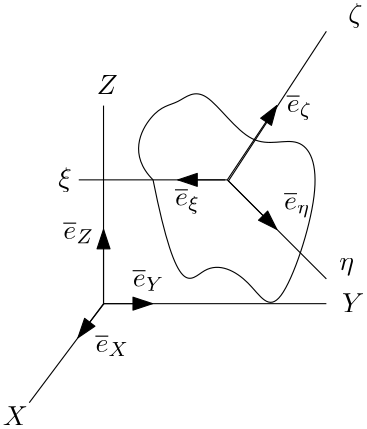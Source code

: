 <?xml version="1.0"?>
<!DOCTYPE ipe SYSTEM "ipe.dtd">
<ipe version="70206" creator="Ipe 7.2.7">
<info created="D:20180106235755" modified="D:20180106235755"/>
<ipestyle name="basic">
<symbol name="arrow/arc(spx)">
<path stroke="sym-stroke" fill="sym-stroke" pen="sym-pen">
0 0 m
-1 0.333 l
-1 -0.333 l
h
</path>
</symbol>
<symbol name="arrow/farc(spx)">
<path stroke="sym-stroke" fill="white" pen="sym-pen">
0 0 m
-1 0.333 l
-1 -0.333 l
h
</path>
</symbol>
<symbol name="arrow/ptarc(spx)">
<path stroke="sym-stroke" fill="sym-stroke" pen="sym-pen">
0 0 m
-1 0.333 l
-0.8 0 l
-1 -0.333 l
h
</path>
</symbol>
<symbol name="arrow/fptarc(spx)">
<path stroke="sym-stroke" fill="white" pen="sym-pen">
0 0 m
-1 0.333 l
-0.8 0 l
-1 -0.333 l
h
</path>
</symbol>
<symbol name="mark/circle(sx)" transformations="translations">
<path fill="sym-stroke">
0.6 0 0 0.6 0 0 e
0.4 0 0 0.4 0 0 e
</path>
</symbol>
<symbol name="mark/disk(sx)" transformations="translations">
<path fill="sym-stroke">
0.6 0 0 0.6 0 0 e
</path>
</symbol>
<symbol name="mark/fdisk(sfx)" transformations="translations">
<group>
<path fill="sym-fill">
0.5 0 0 0.5 0 0 e
</path>
<path fill="sym-stroke" fillrule="eofill">
0.6 0 0 0.6 0 0 e
0.4 0 0 0.4 0 0 e
</path>
</group>
</symbol>
<symbol name="mark/box(sx)" transformations="translations">
<path fill="sym-stroke" fillrule="eofill">
-0.6 -0.6 m
0.6 -0.6 l
0.6 0.6 l
-0.6 0.6 l
h
-0.4 -0.4 m
0.4 -0.4 l
0.4 0.4 l
-0.4 0.4 l
h
</path>
</symbol>
<symbol name="mark/square(sx)" transformations="translations">
<path fill="sym-stroke">
-0.6 -0.6 m
0.6 -0.6 l
0.6 0.6 l
-0.6 0.6 l
h
</path>
</symbol>
<symbol name="mark/fsquare(sfx)" transformations="translations">
<group>
<path fill="sym-fill">
-0.5 -0.5 m
0.5 -0.5 l
0.5 0.5 l
-0.5 0.5 l
h
</path>
<path fill="sym-stroke" fillrule="eofill">
-0.6 -0.6 m
0.6 -0.6 l
0.6 0.6 l
-0.6 0.6 l
h
-0.4 -0.4 m
0.4 -0.4 l
0.4 0.4 l
-0.4 0.4 l
h
</path>
</group>
</symbol>
<symbol name="mark/cross(sx)" transformations="translations">
<group>
<path fill="sym-stroke">
-0.43 -0.57 m
0.57 0.43 l
0.43 0.57 l
-0.57 -0.43 l
h
</path>
<path fill="sym-stroke">
-0.43 0.57 m
0.57 -0.43 l
0.43 -0.57 l
-0.57 0.43 l
h
</path>
</group>
</symbol>
<symbol name="arrow/fnormal(spx)">
<path stroke="sym-stroke" fill="white" pen="sym-pen">
0 0 m
-1 0.333 l
-1 -0.333 l
h
</path>
</symbol>
<symbol name="arrow/pointed(spx)">
<path stroke="sym-stroke" fill="sym-stroke" pen="sym-pen">
0 0 m
-1 0.333 l
-0.8 0 l
-1 -0.333 l
h
</path>
</symbol>
<symbol name="arrow/fpointed(spx)">
<path stroke="sym-stroke" fill="white" pen="sym-pen">
0 0 m
-1 0.333 l
-0.8 0 l
-1 -0.333 l
h
</path>
</symbol>
<symbol name="arrow/linear(spx)">
<path stroke="sym-stroke" pen="sym-pen">
-1 0.333 m
0 0 l
-1 -0.333 l
</path>
</symbol>
<symbol name="arrow/fdouble(spx)">
<path stroke="sym-stroke" fill="white" pen="sym-pen">
0 0 m
-1 0.333 l
-1 -0.333 l
h
-1 0 m
-2 0.333 l
-2 -0.333 l
h
</path>
</symbol>
<symbol name="arrow/double(spx)">
<path stroke="sym-stroke" fill="sym-stroke" pen="sym-pen">
0 0 m
-1 0.333 l
-1 -0.333 l
h
-1 0 m
-2 0.333 l
-2 -0.333 l
h
</path>
</symbol>
<pen name="heavier" value="0.8"/>
<pen name="fat" value="1.2"/>
<pen name="ultrafat" value="2"/>
<symbolsize name="large" value="5"/>
<symbolsize name="small" value="2"/>
<symbolsize name="tiny" value="1.1"/>
<arrowsize name="large" value="10"/>
<arrowsize name="small" value="5"/>
<arrowsize name="tiny" value="3"/>
<color name="red" value="1 0 0"/>
<color name="green" value="0 1 0"/>
<color name="blue" value="0 0 1"/>
<color name="yellow" value="1 1 0"/>
<color name="orange" value="1 0.647 0"/>
<color name="gold" value="1 0.843 0"/>
<color name="purple" value="0.627 0.125 0.941"/>
<color name="gray" value="0.745"/>
<color name="brown" value="0.647 0.165 0.165"/>
<color name="navy" value="0 0 0.502"/>
<color name="pink" value="1 0.753 0.796"/>
<color name="seagreen" value="0.18 0.545 0.341"/>
<color name="turquoise" value="0.251 0.878 0.816"/>
<color name="violet" value="0.933 0.51 0.933"/>
<color name="darkblue" value="0 0 0.545"/>
<color name="darkcyan" value="0 0.545 0.545"/>
<color name="darkgray" value="0.663"/>
<color name="darkgreen" value="0 0.392 0"/>
<color name="darkmagenta" value="0.545 0 0.545"/>
<color name="darkorange" value="1 0.549 0"/>
<color name="darkred" value="0.545 0 0"/>
<color name="lightblue" value="0.678 0.847 0.902"/>
<color name="lightcyan" value="0.878 1 1"/>
<color name="lightgray" value="0.827"/>
<color name="lightgreen" value="0.565 0.933 0.565"/>
<color name="lightyellow" value="1 1 0.878"/>
<dashstyle name="dashed" value="[4] 0"/>
<dashstyle name="dotted" value="[1 3] 0"/>
<dashstyle name="dash dotted" value="[4 2 1 2] 0"/>
<dashstyle name="dash dot dotted" value="[4 2 1 2 1 2] 0"/>
<textsize name="large" value="\large"/>
<textsize name="Large" value="\Large"/>
<textsize name="LARGE" value="\LARGE"/>
<textsize name="huge" value="\huge"/>
<textsize name="Huge" value="\Huge"/>
<textsize name="small" value="\small"/>
<textsize name="footnote" value="\footnotesize"/>
<textsize name="tiny" value="\tiny"/>
<textstyle name="center" begin="\begin{center}" end="\end{center}"/>
<textstyle name="itemize" begin="\begin{itemize}" end="\end{itemize}"/>
<textstyle name="item" begin="\begin{itemize}\item{}" end="\end{itemize}"/>
<gridsize name="4 pts" value="4"/>
<gridsize name="8 pts (~3 mm)" value="8"/>
<gridsize name="16 pts (~6 mm)" value="16"/>
<gridsize name="32 pts (~12 mm)" value="32"/>
<gridsize name="10 pts (~3.5 mm)" value="10"/>
<gridsize name="20 pts (~7 mm)" value="20"/>
<gridsize name="14 pts (~5 mm)" value="14"/>
<gridsize name="28 pts (~10 mm)" value="28"/>
<gridsize name="56 pts (~20 mm)" value="56"/>
<anglesize name="90 deg" value="90"/>
<anglesize name="60 deg" value="60"/>
<anglesize name="45 deg" value="45"/>
<anglesize name="30 deg" value="30"/>
<anglesize name="22.5 deg" value="22.5"/>
<opacity name="10%" value="0.1"/>
<opacity name="30%" value="0.3"/>
<opacity name="50%" value="0.5"/>
<opacity name="75%" value="0.75"/>
<tiling name="falling" angle="-60" step="4" width="1"/>
<tiling name="rising" angle="30" step="4" width="1"/>
</ipestyle>
<page>
<layer name="alpha"/>
<view layers="alpha" active="alpha"/>
<path layer="alpha" matrix="0.557086 0 0 0.557086 49.6064 99.2127" stroke="black">
192 368 m
208 288
224 320
256 304
272 272
304 368
288 400
256 384
224 432
208 416
192 416
176 384
192 368 c
</path>
<path matrix="0.557086 0 0 0.557086 49.6064 99.2127" stroke="black">
160 416 m
160 288 l
160 288 l
</path>
<path matrix="0.557086 0 0 0.557086 49.6064 99.2127" stroke="black">
160 288 m
160 288 l
304 288 l
</path>
<path matrix="0.557086 0 0 0.557086 49.6064 99.2127" stroke="black">
160 288 m
112 224 l
</path>
<path matrix="0.557086 0 0 0.557086 49.6064 99.2127" stroke="black" arrow="normal/normal">
240 368 m
272 416 l
</path>
<path matrix="0.557086 0 0 0.557086 49.6064 99.2127" stroke="black" arrow="normal/normal">
240 368 m
272 336 l
</path>
<path matrix="0.557086 0 0 0.557086 49.6064 99.2127" stroke="black" arrow="normal/normal">
240 368 m
208 368 l
</path>
<path matrix="0.557086 0 0 0.557086 49.6064 99.2127" stroke="black" arrow="normal/normal">
160 288 m
160 336 l
</path>
<path matrix="0.557086 0 0 0.557086 49.6064 99.2127" stroke="black" arrow="normal/normal">
160.301 288 m
143.485 265.98 l
</path>
<path matrix="0.557086 0 0 0.557086 49.6064 99.2127" stroke="black" arrow="normal/normal">
160.301 288 m
191.608 288 l
</path>
<path matrix="0.557086 0 0 0.557086 49.6064 99.2127" stroke="black">
240.367 367.633 m
304 304 l
</path>
<path matrix="0.557086 0 0 0.557086 49.6064 99.2127" stroke="black">
238.568 368 m
144 368 l
</path>
<path matrix="0.557086 0 0 0.557086 49.6064 99.2127" stroke="black">
240.707 367.293 m
304 464 l
</path>
<text matrix="1 0 0 1 6.4706 7.85716" transformations="translations" pos="96 208" stroke="black" type="label" width="9.036" height="6.808" depth="0" valign="baseline" style="math">X</text>
<text matrix="1 0 0 1 -8.78153 0" transformations="translations" pos="233.334 256.592" stroke="black" type="label" width="7.998" height="6.808" depth="0" valign="baseline" style="math">Y</text>
<text matrix="1 0 0 1 0 -8.31935" transformations="translations" pos="136.275 343.483" stroke="black" type="label" width="7.513" height="6.808" depth="0" valign="baseline" style="math">Z</text>
<text matrix="1 0 0 1 16.1765 -5.08404" transformations="translations" pos="106.233 306.97" stroke="black" type="label" width="4.817" height="6.926" depth="1.93" valign="baseline" style="math">\xi</text>
<text transformations="translations" pos="223.628 271.844" stroke="black" type="label" width="5.304" height="4.297" depth="1.93" valign="baseline" style="math">\eta</text>
<text transformations="translations" pos="226.864 361.046" stroke="black" type="label" width="5.094" height="6.926" depth="1.93" valign="baseline" style="math">\zeta</text>
<text matrix="1 0 0 1 2.77312 -3.69749" transformations="translations" pos="133.04 245.962" stroke="black" type="label" width="12.213" height="6.286" depth="1.49" valign="baseline" style="math">\overline{e}_X</text>
<text matrix="1 0 0 1 -6.00842 -3.2353" transformations="translations" pos="155.225 269.071" stroke="black" type="label" width="11.536" height="6.286" depth="1.49" valign="baseline" style="math">\overline{e}_Y</text>
<text matrix="1 0 0 1 1.38656 -12.479" transformations="translations" pos="122.872 295.416" stroke="black" type="label" width="11.054" height="6.286" depth="1.49" valign="baseline" style="math">\overline{e}_Z</text>
<text transformations="translations" pos="203.754 293.567" stroke="black" type="label" width="9.492" height="6.282" depth="2.85" valign="baseline" style="math">\overline{e}_\eta</text>
<text transformations="translations" pos="204.679 328.693" stroke="black" type="label" width="9.215" height="6.282" depth="2.85" valign="baseline" style="math">\overline{e}_\zeta</text>
<text transformations="translations" pos="164.468 294.954" stroke="black" type="label" width="9" height="6.282" depth="2.85" valign="baseline" style="math">\overline{e}_\xi</text>
</page>
</ipe>
